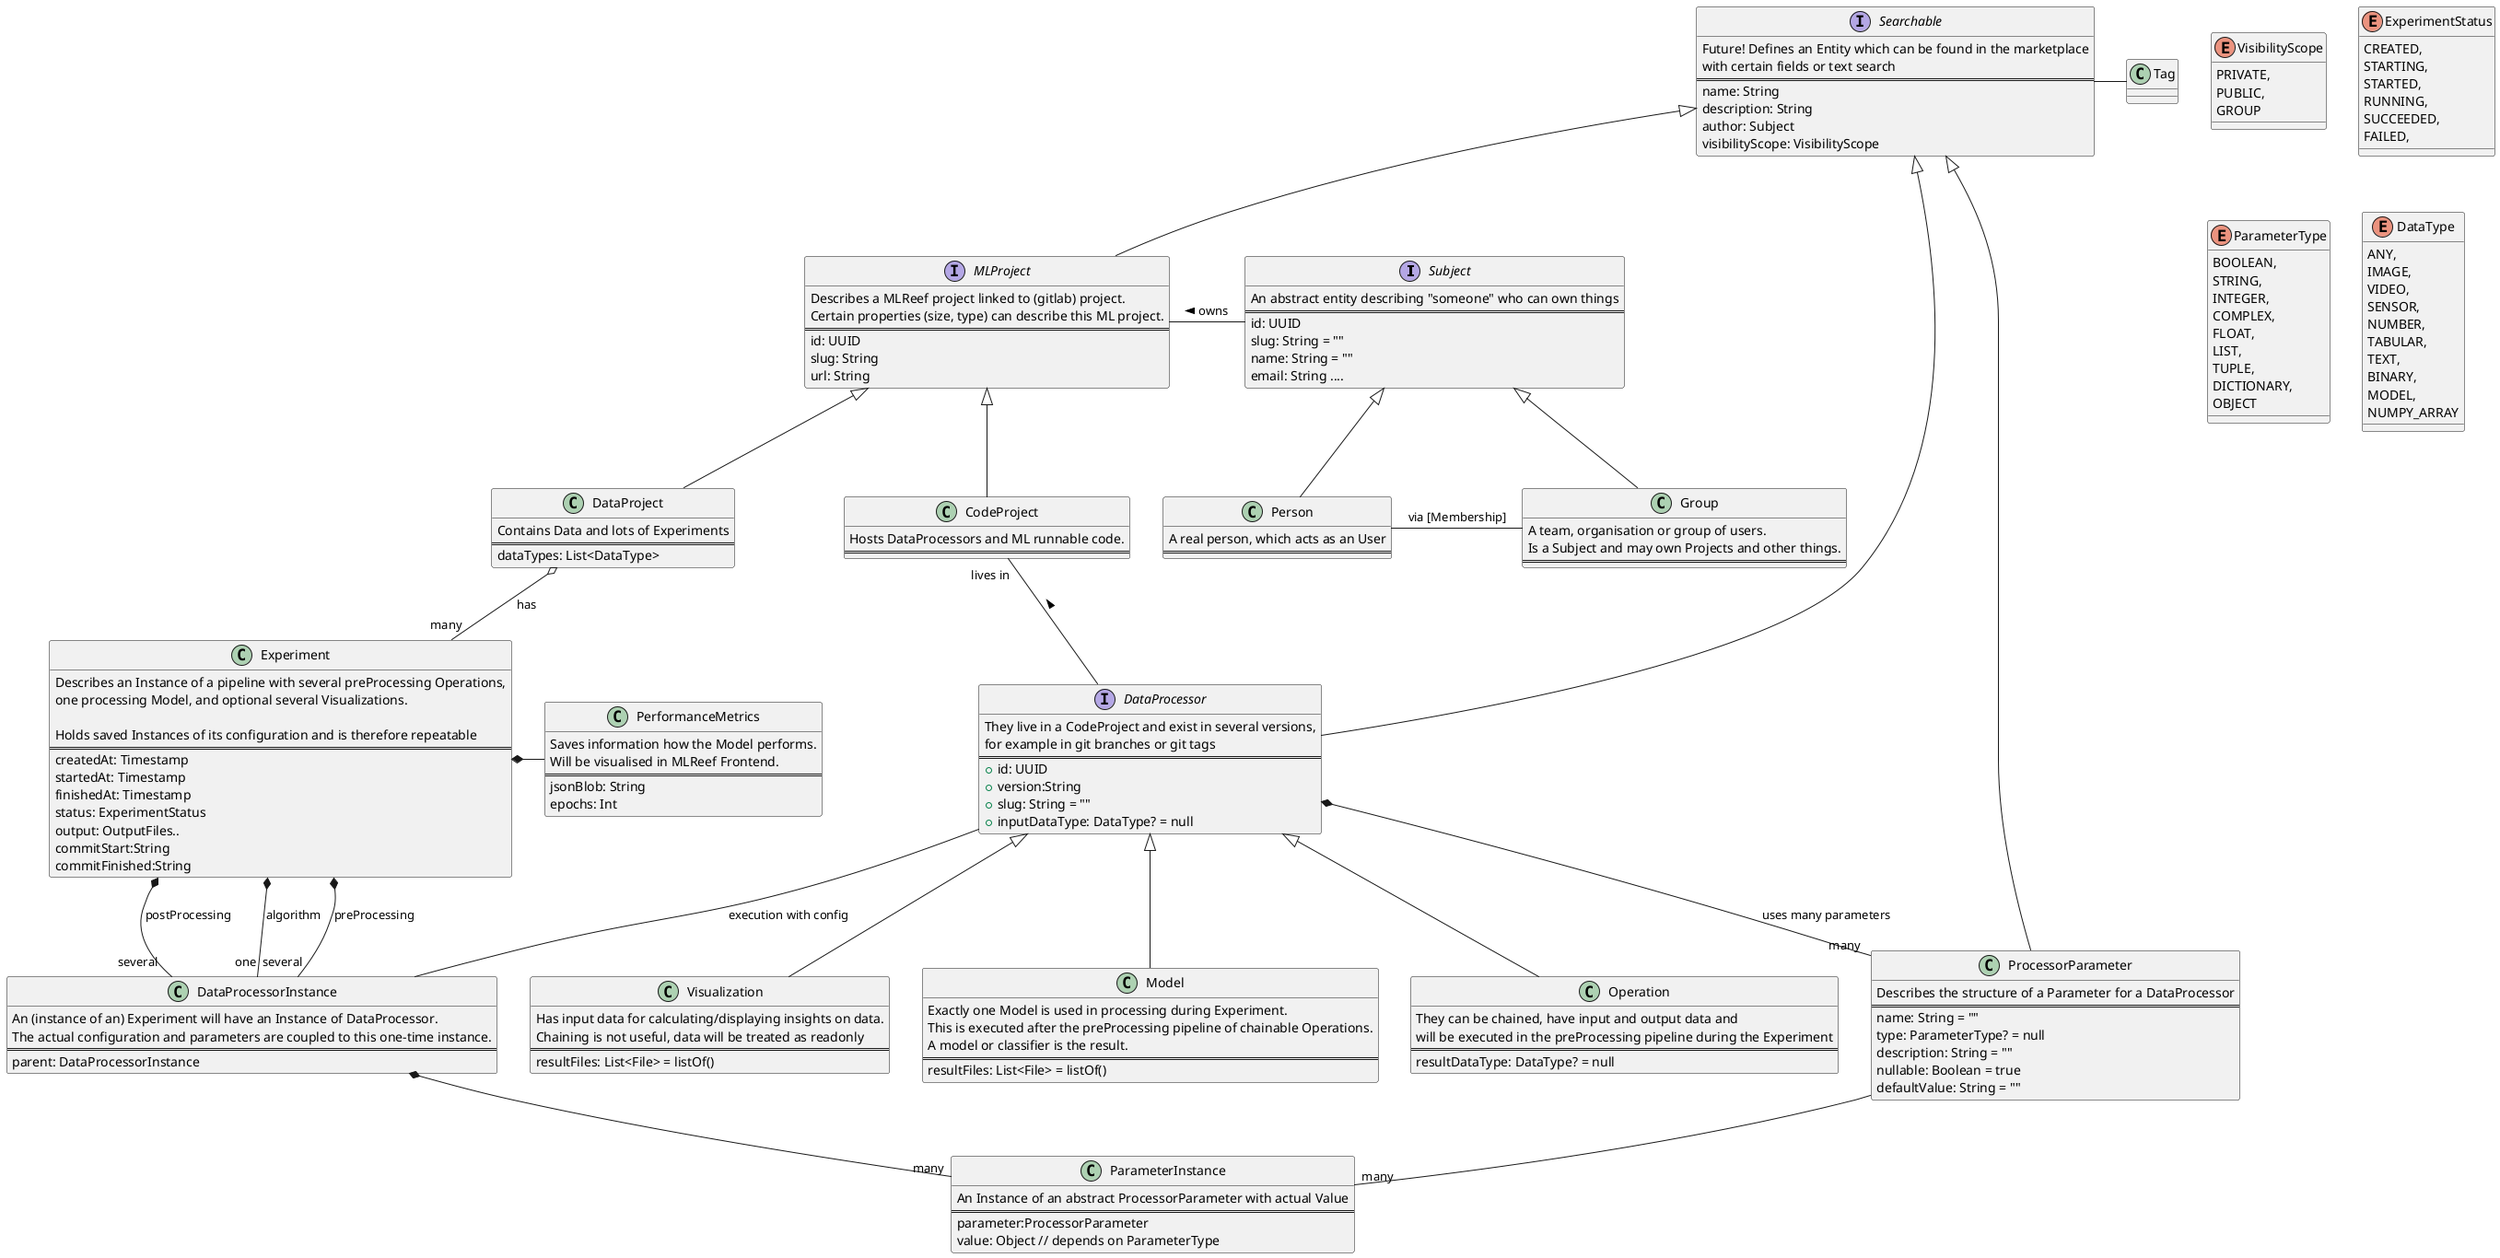 @startuml

interface Subject {
    An abstract entity describing "someone" who can own things
    ==
    id: UUID
    slug: String = ""
    name: String = ""
    email: String ....
}
class Person {
    A real person, which acts as an User
    ==
}
class Group {
    A team, organisation or group of users.
    Is a Subject and may own Projects and other things.
    ==
}
enum VisibilityScope {
    PRIVATE,
    PUBLIC,
    GROUP
}
Subject <|-- Person
Subject <|-- Group
Person - Group: via [Membership]

MLProject - Subject : < owns

interface Searchable {
    Future! Defines an Entity which can be found in the marketplace
    with certain fields or text search
    ==
    name: String
    description: String
    author: Subject
    visibilityScope: VisibilityScope
}

Searchable - Tag

interface MLProject {
    Describes a MLReef project linked to (gitlab) project.
    Certain properties (size, type) can describe this ML project.
    ==
    id: UUID
    slug: String
    url: String
}

class DataProject {
    Contains Data and lots of Experiments
    ==
    dataTypes: List<DataType>
}
class CodeProject {
    Hosts DataProcessors and ML runnable code.
    ==
}
Searchable <|-- MLProject
Searchable <|-- DataProcessor
Searchable <|-- ProcessorParameter
MLProject <|-- CodeProject
MLProject <|-- DataProject

enum ExperimentStatus {
    CREATED,
    STARTING,
    STARTED,
    RUNNING,
    SUCCEEDED,
    FAILED,
}

class Experiment {
    Describes an Instance of a pipeline with several preProcessing Operations,
    one processing Model, and optional several Visualizations.

    Holds saved Instances of its configuration and is therefore repeatable
    ==
    createdAt: Timestamp
    startedAt: Timestamp
    finishedAt: Timestamp
    status: ExperimentStatus
    output: OutputFiles..
    commitStart:String
    commitFinished:String
}
class PerformanceMetrics {
    Saves information how the Model performs.
    Will be visualised in MLReef Frontend.
    ==
    jsonBlob: String
    epochs: Int
}
Experiment *- PerformanceMetrics
DataProject o-- "many" Experiment : "has"

interface DataProcessor {
    They live in a CodeProject and exist in several versions,
    for example in git branches or git tags
    ==
    +id: UUID
    +version:String
    +slug: String = ""
    +inputDataType: DataType? = null
}
class Operation {
    They can be chained, have input and output data and
    will be executed in the preProcessing pipeline during the Experiment
    ==
    resultDataType: DataType? = null
}
class Visualization {
     Has input data for calculating/displaying insights on data.
     Chaining is not useful, data will be treated as readonly
     ==
     resultFiles: List<File> = listOf()
}

class Model {
    Exactly one Model is used in processing during Experiment.
    This is executed after the preProcessing pipeline of chainable Operations.
    A model or classifier is the result.
    ==
    resultFiles: List<File> = listOf()
}
DataProcessor  <|-- Operation
DataProcessor  <|-- Visualization
DataProcessor  <|-- Model
DataProcessor  *-- "many " ProcessorParameter : uses many parameters

CodeProject  -- DataProcessor : "lives in" <
DataProcessor  - DataProcessorInstance : "execution with config"
class DataProcessorInstance {
    An (instance of an) Experiment will have an Instance of DataProcessor.
    The actual configuration and parameters are coupled to this one-time instance.
    ==
    parent: DataProcessorInstance
}
class ParameterInstance {
    An Instance of an abstract ProcessorParameter with actual Value
    ==
    parameter:ProcessorParameter
    value: Object // depends on ParameterType
}
ProcessorParameter -- "many" ParameterInstance
Experiment *-- "several" DataProcessorInstance : preProcessing
Experiment *-- "several" DataProcessorInstance : postProcessing
Experiment *-- "one" DataProcessorInstance : algorithm
DataProcessorInstance *- "many" ParameterInstance

class ProcessorParameter {
    Describes the structure of a Parameter for a DataProcessor
    ==
    name: String = ""
    type: ParameterType? = null
    description: String = ""
    nullable: Boolean = true
    defaultValue: String = ""
}

enum ParameterType {
    BOOLEAN,
    STRING,
    INTEGER,
    COMPLEX,
    FLOAT,
    LIST,
    TUPLE,
    DICTIONARY,
    OBJECT
}

enum DataType {
    ANY,
    IMAGE,
    VIDEO,
    SENSOR,
    NUMBER,
    TABULAR,
    TEXT,
    BINARY,
    MODEL,
    NUMPY_ARRAY
}

@enduml
